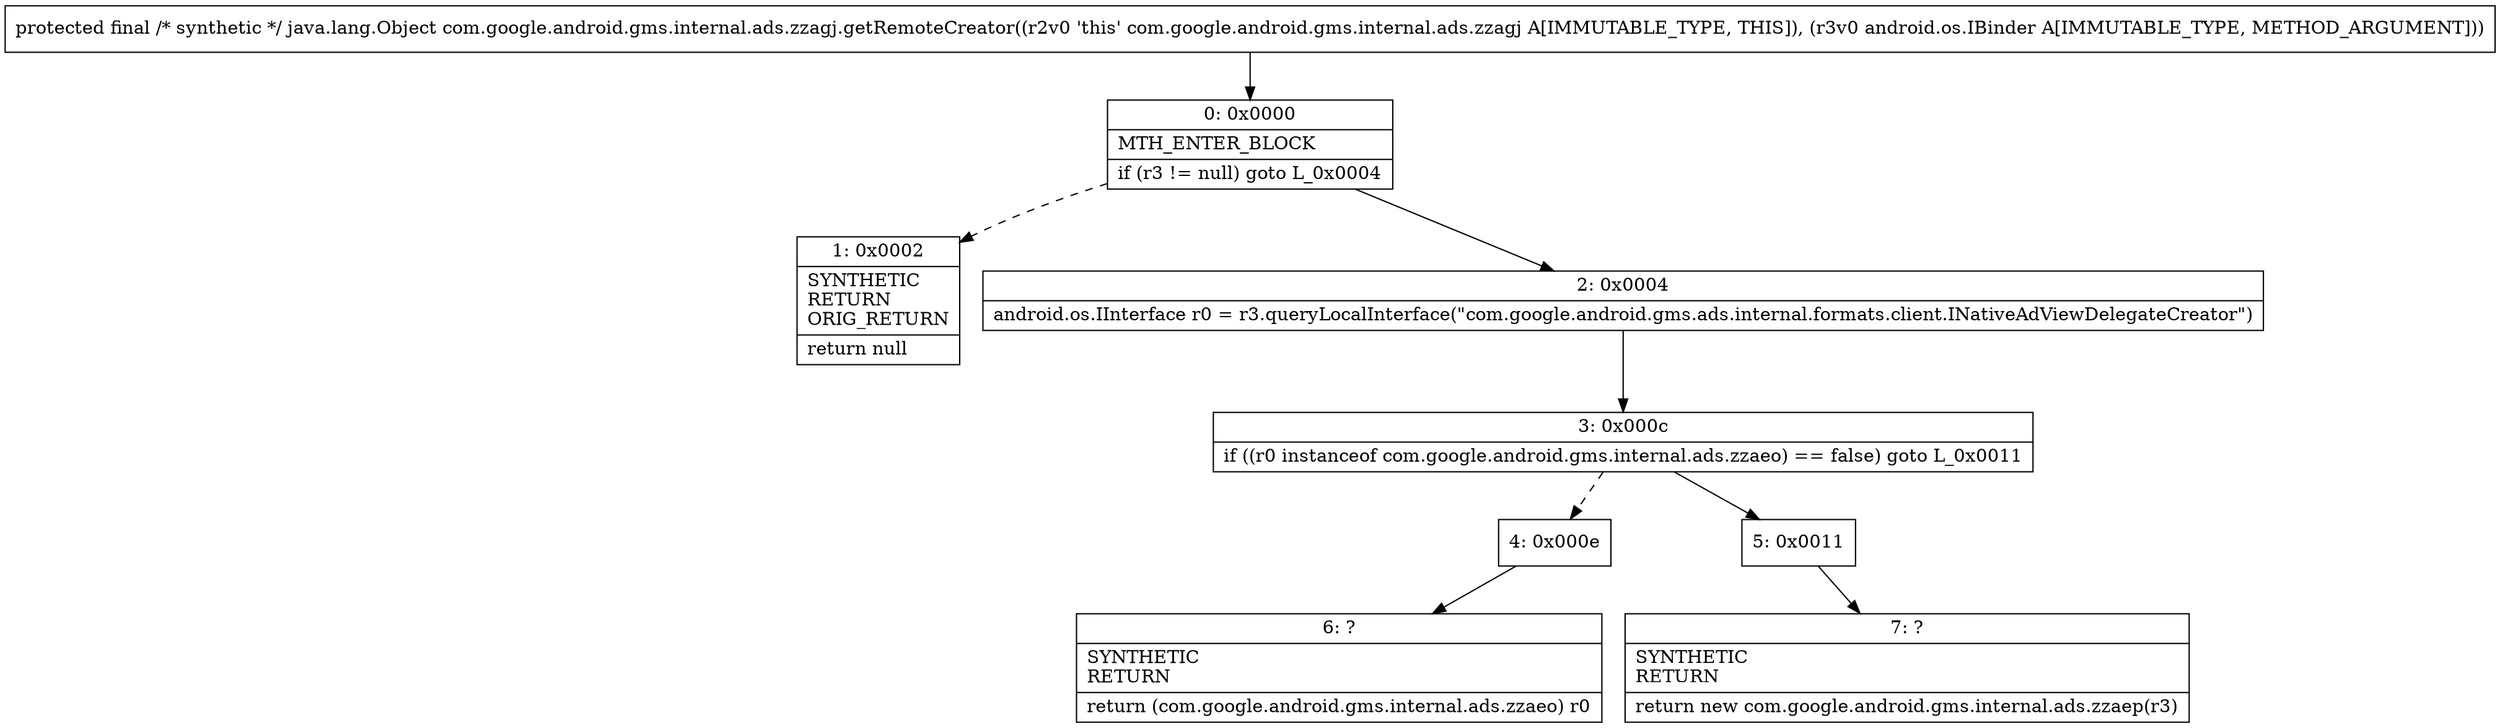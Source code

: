 digraph "CFG forcom.google.android.gms.internal.ads.zzagj.getRemoteCreator(Landroid\/os\/IBinder;)Ljava\/lang\/Object;" {
Node_0 [shape=record,label="{0\:\ 0x0000|MTH_ENTER_BLOCK\l|if (r3 != null) goto L_0x0004\l}"];
Node_1 [shape=record,label="{1\:\ 0x0002|SYNTHETIC\lRETURN\lORIG_RETURN\l|return null\l}"];
Node_2 [shape=record,label="{2\:\ 0x0004|android.os.IInterface r0 = r3.queryLocalInterface(\"com.google.android.gms.ads.internal.formats.client.INativeAdViewDelegateCreator\")\l}"];
Node_3 [shape=record,label="{3\:\ 0x000c|if ((r0 instanceof com.google.android.gms.internal.ads.zzaeo) == false) goto L_0x0011\l}"];
Node_4 [shape=record,label="{4\:\ 0x000e}"];
Node_5 [shape=record,label="{5\:\ 0x0011}"];
Node_6 [shape=record,label="{6\:\ ?|SYNTHETIC\lRETURN\l|return (com.google.android.gms.internal.ads.zzaeo) r0\l}"];
Node_7 [shape=record,label="{7\:\ ?|SYNTHETIC\lRETURN\l|return new com.google.android.gms.internal.ads.zzaep(r3)\l}"];
MethodNode[shape=record,label="{protected final \/* synthetic *\/ java.lang.Object com.google.android.gms.internal.ads.zzagj.getRemoteCreator((r2v0 'this' com.google.android.gms.internal.ads.zzagj A[IMMUTABLE_TYPE, THIS]), (r3v0 android.os.IBinder A[IMMUTABLE_TYPE, METHOD_ARGUMENT])) }"];
MethodNode -> Node_0;
Node_0 -> Node_1[style=dashed];
Node_0 -> Node_2;
Node_2 -> Node_3;
Node_3 -> Node_4[style=dashed];
Node_3 -> Node_5;
Node_4 -> Node_6;
Node_5 -> Node_7;
}

